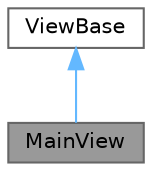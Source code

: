 digraph "MainView"
{
 // LATEX_PDF_SIZE
  bgcolor="transparent";
  edge [fontname=Helvetica,fontsize=10,labelfontname=Helvetica,labelfontsize=10];
  node [fontname=Helvetica,fontsize=10,shape=box,height=0.2,width=0.4];
  Node1 [id="Node000001",label="MainView",height=0.2,width=0.4,color="gray40", fillcolor="grey60", style="filled", fontcolor="black",tooltip="View displaying a board's content."];
  Node2 -> Node1 [id="edge1_Node000001_Node000002",dir="back",color="steelblue1",style="solid",tooltip=" "];
  Node2 [id="Node000002",label="ViewBase",height=0.2,width=0.4,color="gray40", fillcolor="white", style="filled",URL="$classViewBase.html",tooltip="Virtual class for a view (managed by App class)"];
}
